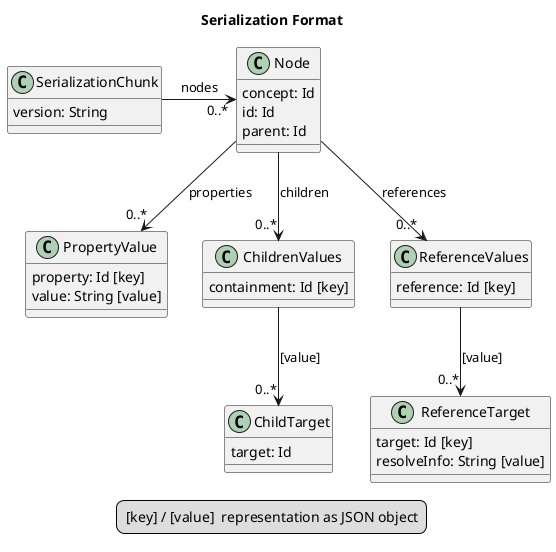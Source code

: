 @startuml

title Serialization Format

legend
    <#transparent,#transparent>| [key] / [value] | representation as JSON object |
end legend

class SerializationChunk {
    version: String
}

SerializationChunk -> "0..*" Node: nodes

class Node {
    concept: Id
    id: Id
    parent: Id
}

Node --> "0..*" PropertyValue: properties

class PropertyValue {
    property: Id [key]
    value: String [value]
}

Node --> "0..*" ChildrenValues: children

class ChildrenValues {
    containment: Id [key]
}

ChildrenValues --> "0..*" ChildTarget: [value]

class ChildTarget {
    target: Id
}

Node --> "0..*" ReferenceValues: references

class ReferenceValues {
    reference: Id [key]
}

ReferenceValues --> "0..*" ReferenceTarget: [value]

class ReferenceTarget {
    target: Id [key]
    resolveInfo: String [value]
}

@enduml